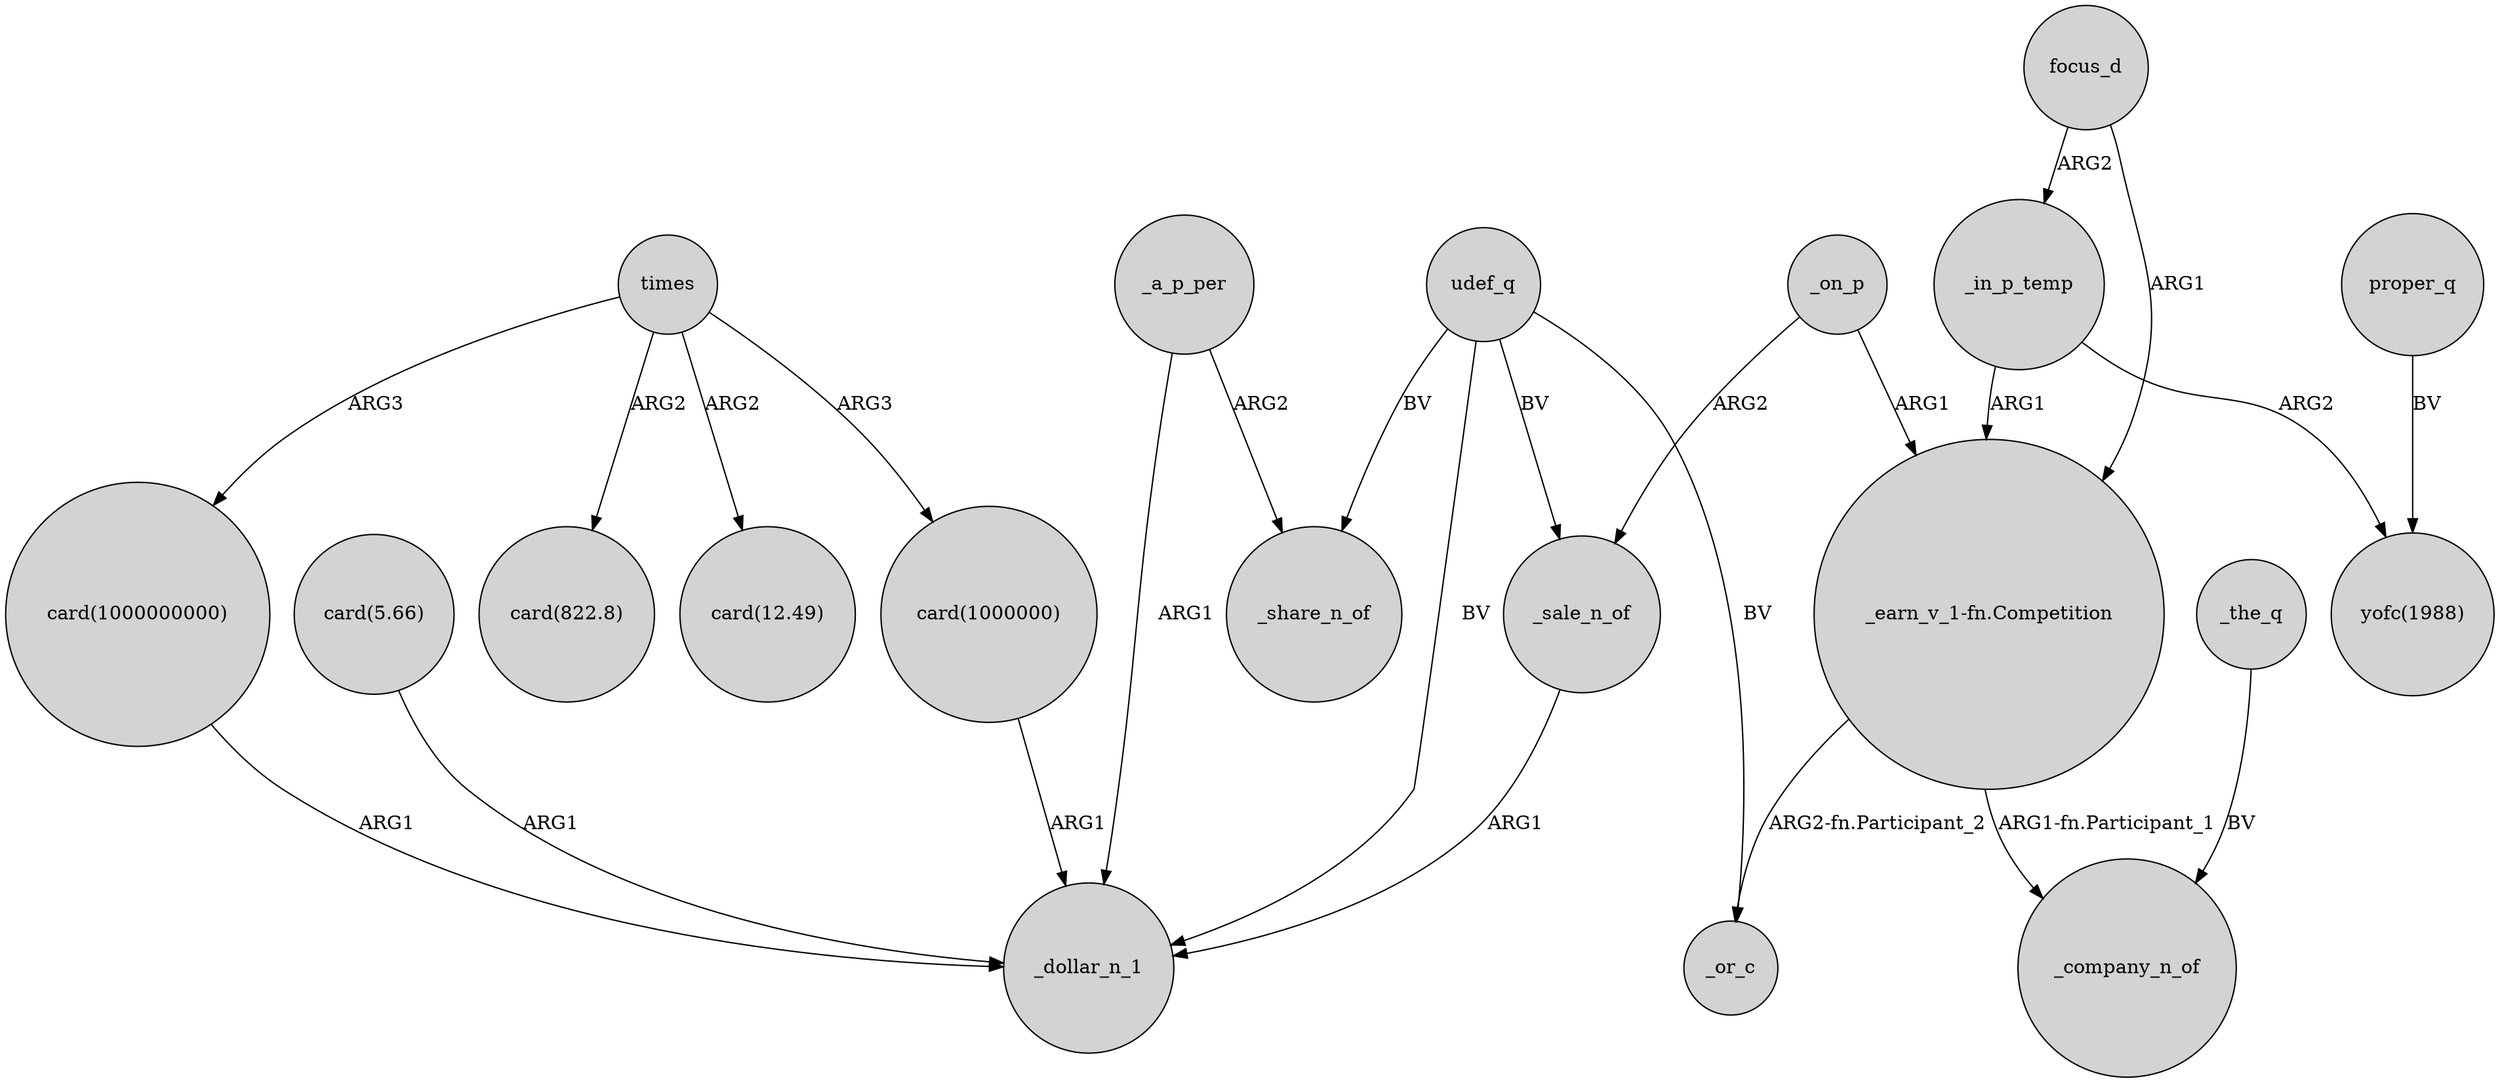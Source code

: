 digraph {
	node [shape=circle style=filled]
	"card(1000000000)" -> _dollar_n_1 [label=ARG1]
	times -> "card(822.8)" [label=ARG2]
	_on_p -> _sale_n_of [label=ARG2]
	_on_p -> "_earn_v_1-fn.Competition" [label=ARG1]
	times -> "card(1000000)" [label=ARG3]
	"card(5.66)" -> _dollar_n_1 [label=ARG1]
	udef_q -> _sale_n_of [label=BV]
	times -> "card(1000000000)" [label=ARG3]
	udef_q -> _or_c [label=BV]
	times -> "card(12.49)" [label=ARG2]
	"_earn_v_1-fn.Competition" -> _company_n_of [label="ARG1-fn.Participant_1"]
	_a_p_per -> _share_n_of [label=ARG2]
	udef_q -> _share_n_of [label=BV]
	_in_p_temp -> "_earn_v_1-fn.Competition" [label=ARG1]
	udef_q -> _dollar_n_1 [label=BV]
	"_earn_v_1-fn.Competition" -> _or_c [label="ARG2-fn.Participant_2"]
	"card(1000000)" -> _dollar_n_1 [label=ARG1]
	focus_d -> "_earn_v_1-fn.Competition" [label=ARG1]
	focus_d -> _in_p_temp [label=ARG2]
	proper_q -> "yofc(1988)" [label=BV]
	_a_p_per -> _dollar_n_1 [label=ARG1]
	_sale_n_of -> _dollar_n_1 [label=ARG1]
	_the_q -> _company_n_of [label=BV]
	_in_p_temp -> "yofc(1988)" [label=ARG2]
}
